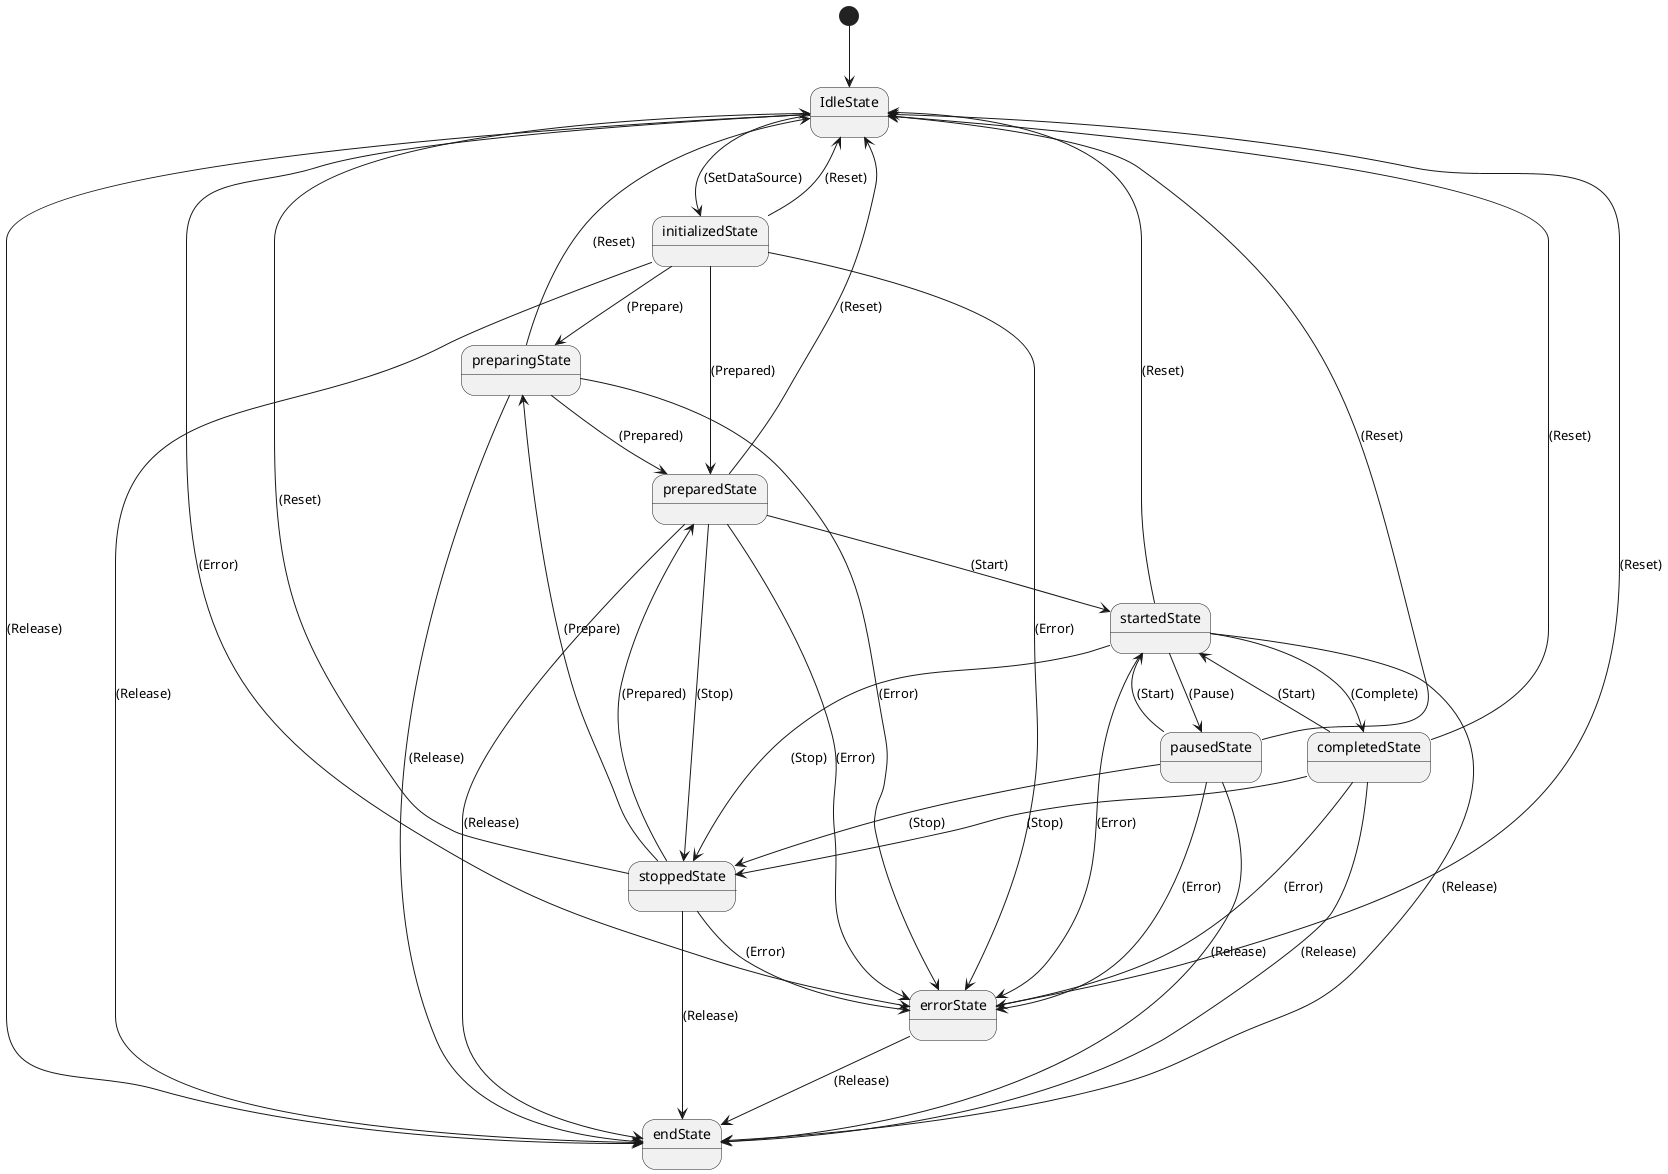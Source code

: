 @startuml
    [*]-->IdleState
    state IdleState{
    }
    state initializedState{
    }
    state preparingState{
    }
    state preparedState{
    }
    state startedState{
    }
    state pausedState{
    }
    state stoppedState{
    }
    state completedState{
    }
    state errorState{
    }
    state endState{
    }
    initializedState --> IdleState : (Reset)
    initializedState --> endState : (Release)
    initializedState --> errorState : (Error)
    initializedState --> preparingState : (Prepare)
    initializedState --> preparedState : (Prepared)
    preparingState --> IdleState : (Reset)
    preparingState --> endState : (Release)
    preparingState --> errorState : (Error)
    preparingState --> preparedState : (Prepared)
    preparedState --> IdleState : (Reset)
    preparedState --> endState : (Release)
    preparedState --> errorState : (Error)
    preparedState --> startedState : (Start)
    preparedState --> stoppedState : (Stop)
    startedState --> IdleState : (Reset)
    startedState --> endState : (Release)
    startedState --> errorState : (Error)
    startedState --> pausedState : (Pause)
    startedState --> stoppedState : (Stop)
    startedState --> completedState : (Complete)
    pausedState --> IdleState : (Reset)
    pausedState --> endState : (Release)
    pausedState --> errorState : (Error)
    pausedState --> startedState : (Start)
    pausedState --> stoppedState : (Stop)
    stoppedState --> IdleState : (Reset)
    stoppedState --> endState : (Release)
    stoppedState --> errorState : (Error)
    stoppedState --> preparingState : (Prepare)
    stoppedState --> preparedState : (Prepared)
    completedState --> IdleState : (Reset)
    completedState --> endState : (Release)
    completedState --> errorState : (Error)
    completedState --> startedState : (Start)
    completedState --> stoppedState : (Stop)
    errorState --> IdleState : (Reset)
    errorState --> endState : (Release)
    IdleState --> endState : (Release)
    IdleState --> errorState : (Error)
    IdleState --> initializedState : (SetDataSource)
    @enduml